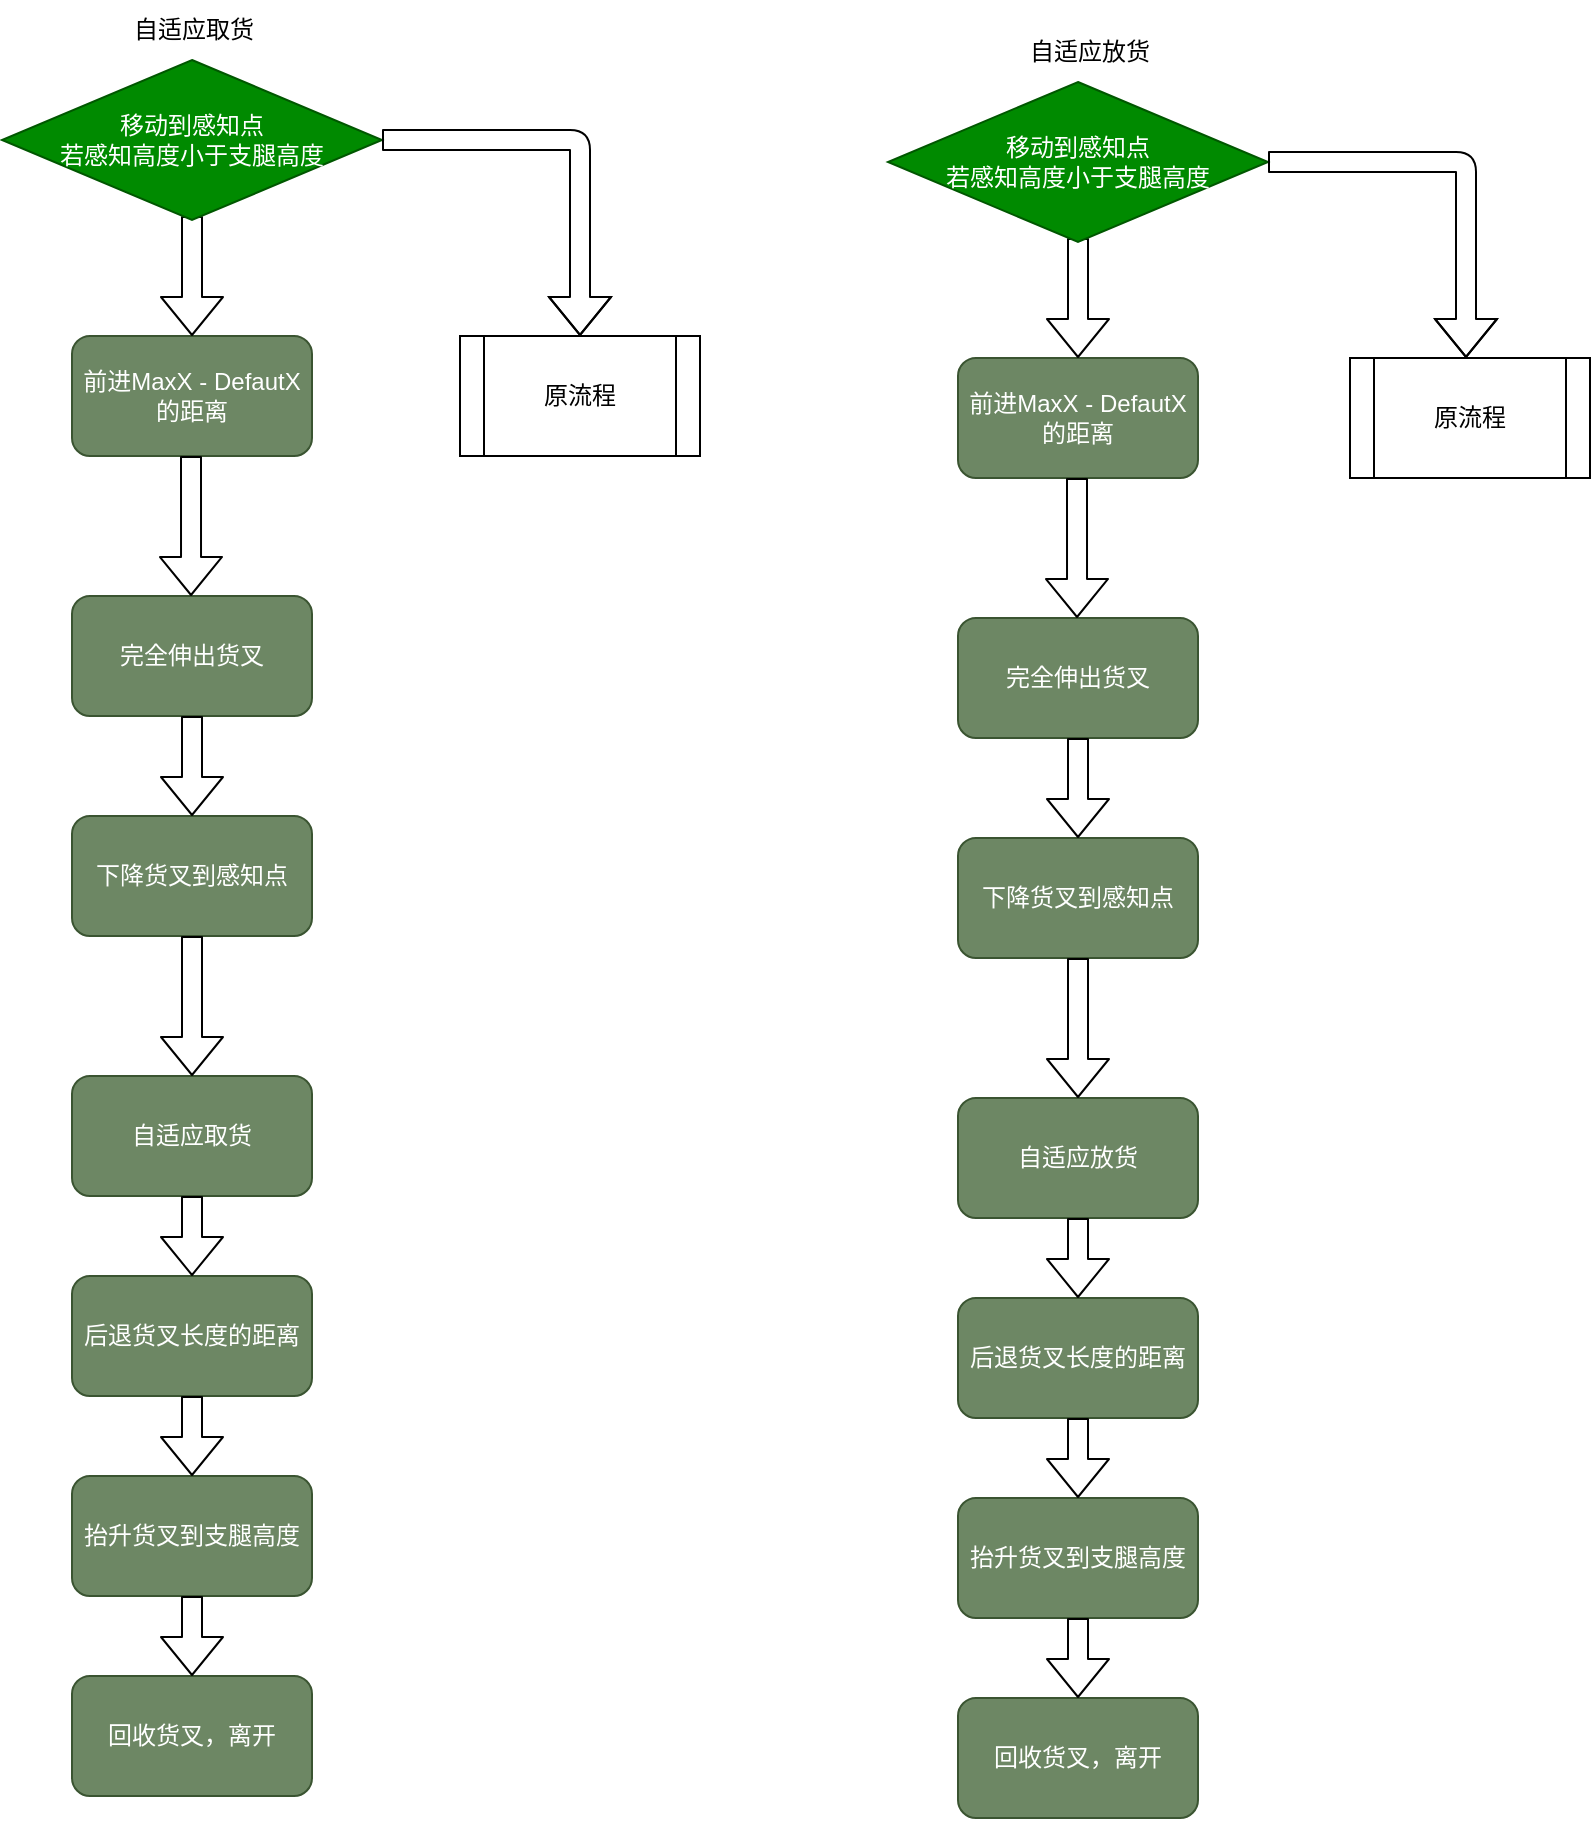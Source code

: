 <mxfile>
    <diagram id="pApZnpiKln3CdKArK_Ym" name="取货">
        <mxGraphModel dx="925" dy="615" grid="0" gridSize="10" guides="1" tooltips="1" connect="1" arrows="1" fold="1" page="1" pageScale="1" pageWidth="827" pageHeight="1169" background="none" math="0" shadow="0">
            <root>
                <mxCell id="0"/>
                <mxCell id="1" parent="0"/>
                <mxCell id="3" value="前进MaxX - DefautX的距离" style="rounded=1;whiteSpace=wrap;html=1;fillColor=#6d8764;fontColor=#ffffff;strokeColor=#3A5431;" parent="1" vertex="1">
                    <mxGeometry x="61" y="335" width="120" height="60" as="geometry"/>
                </mxCell>
                <mxCell id="4" value="完全伸出货叉" style="rounded=1;whiteSpace=wrap;html=1;fillColor=#6d8764;fontColor=#ffffff;strokeColor=#3A5431;" parent="1" vertex="1">
                    <mxGeometry x="61" y="465" width="120" height="60" as="geometry"/>
                </mxCell>
                <mxCell id="5" value="下降货叉到感知点" style="rounded=1;whiteSpace=wrap;html=1;fillColor=#6d8764;fontColor=#ffffff;strokeColor=#3A5431;" parent="1" vertex="1">
                    <mxGeometry x="61" y="575" width="120" height="60" as="geometry"/>
                </mxCell>
                <mxCell id="6" value="自适应取货" style="rounded=1;whiteSpace=wrap;html=1;fillColor=#6d8764;fontColor=#ffffff;strokeColor=#3A5431;" parent="1" vertex="1">
                    <mxGeometry x="61" y="705" width="120" height="60" as="geometry"/>
                </mxCell>
                <mxCell id="7" value="后退货叉长度的距离" style="rounded=1;whiteSpace=wrap;html=1;fillColor=#6d8764;fontColor=#ffffff;strokeColor=#3A5431;" parent="1" vertex="1">
                    <mxGeometry x="61" y="805" width="120" height="60" as="geometry"/>
                </mxCell>
                <mxCell id="8" value="抬升货叉到支腿高度" style="rounded=1;whiteSpace=wrap;html=1;fillColor=#6d8764;fontColor=#ffffff;strokeColor=#3A5431;" parent="1" vertex="1">
                    <mxGeometry x="61" y="905" width="120" height="60" as="geometry"/>
                </mxCell>
                <mxCell id="9" value="回收货叉，离开" style="rounded=1;whiteSpace=wrap;html=1;fillColor=#6d8764;fontColor=#ffffff;strokeColor=#3A5431;" parent="1" vertex="1">
                    <mxGeometry x="61" y="1005" width="120" height="60" as="geometry"/>
                </mxCell>
                <mxCell id="10" value="" style="shape=flexArrow;endArrow=classic;html=1;exitX=0.5;exitY=1;exitDx=0;exitDy=0;entryX=0.5;entryY=0;entryDx=0;entryDy=0;strokeColor=#000000;" parent="1" target="3" edge="1">
                    <mxGeometry width="50" height="50" relative="1" as="geometry">
                        <mxPoint x="121" y="275" as="sourcePoint"/>
                        <mxPoint x="231" y="425" as="targetPoint"/>
                    </mxGeometry>
                </mxCell>
                <mxCell id="13" value="" style="shape=flexArrow;endArrow=classic;html=1;exitX=0.5;exitY=1;exitDx=0;exitDy=0;entryX=0.496;entryY=0;entryDx=0;entryDy=0;entryPerimeter=0;fillColor=none;strokeColor=#000000;" parent="1" target="4" edge="1">
                    <mxGeometry width="50" height="50" relative="1" as="geometry">
                        <mxPoint x="120.5" y="395" as="sourcePoint"/>
                        <mxPoint x="120.5" y="455" as="targetPoint"/>
                    </mxGeometry>
                </mxCell>
                <mxCell id="15" value="" style="shape=flexArrow;endArrow=classic;html=1;exitX=0.5;exitY=1;exitDx=0;exitDy=0;entryX=0.5;entryY=0;entryDx=0;entryDy=0;fillColor=none;strokeColor=#000000;" parent="1" source="4" target="5" edge="1">
                    <mxGeometry width="50" height="50" relative="1" as="geometry">
                        <mxPoint x="181" y="475" as="sourcePoint"/>
                        <mxPoint x="231" y="425" as="targetPoint"/>
                    </mxGeometry>
                </mxCell>
                <mxCell id="16" value="" style="shape=flexArrow;endArrow=classic;html=1;exitX=0.5;exitY=1;exitDx=0;exitDy=0;entryX=0.5;entryY=0;entryDx=0;entryDy=0;fillColor=none;strokeColor=#000000;" parent="1" source="5" target="6" edge="1">
                    <mxGeometry width="50" height="50" relative="1" as="geometry">
                        <mxPoint x="181" y="475" as="sourcePoint"/>
                        <mxPoint x="231" y="425" as="targetPoint"/>
                    </mxGeometry>
                </mxCell>
                <mxCell id="21" value="前进MaxX - DefautX的距离" style="rounded=1;whiteSpace=wrap;html=1;fillColor=#6d8764;strokeColor=#3A5431;fontColor=#ffffff;" parent="1" vertex="1">
                    <mxGeometry x="504" y="346" width="120" height="60" as="geometry"/>
                </mxCell>
                <mxCell id="22" value="完全伸出货叉" style="rounded=1;whiteSpace=wrap;html=1;fillColor=#6d8764;strokeColor=#3A5431;fontColor=#ffffff;" parent="1" vertex="1">
                    <mxGeometry x="504" y="476" width="120" height="60" as="geometry"/>
                </mxCell>
                <mxCell id="23" value="下降货叉到感知点" style="rounded=1;whiteSpace=wrap;html=1;fillColor=#6d8764;strokeColor=#3A5431;fontColor=#ffffff;" parent="1" vertex="1">
                    <mxGeometry x="504" y="586" width="120" height="60" as="geometry"/>
                </mxCell>
                <mxCell id="24" value="自适应放货" style="rounded=1;whiteSpace=wrap;html=1;fillColor=#6d8764;strokeColor=#3A5431;fontColor=#ffffff;" parent="1" vertex="1">
                    <mxGeometry x="504" y="716" width="120" height="60" as="geometry"/>
                </mxCell>
                <mxCell id="25" value="后退货叉长度的距离" style="rounded=1;whiteSpace=wrap;html=1;fillColor=#6d8764;strokeColor=#3A5431;fontColor=#ffffff;" parent="1" vertex="1">
                    <mxGeometry x="504" y="816" width="120" height="60" as="geometry"/>
                </mxCell>
                <mxCell id="26" value="抬升货叉到支腿高度" style="rounded=1;whiteSpace=wrap;html=1;fillColor=#6d8764;strokeColor=#3A5431;fontColor=#ffffff;" parent="1" vertex="1">
                    <mxGeometry x="504" y="916" width="120" height="60" as="geometry"/>
                </mxCell>
                <mxCell id="27" value="回收货叉，离开" style="rounded=1;whiteSpace=wrap;html=1;fillColor=#6d8764;strokeColor=#3A5431;fontColor=#ffffff;" parent="1" vertex="1">
                    <mxGeometry x="504" y="1016" width="120" height="60" as="geometry"/>
                </mxCell>
                <mxCell id="28" value="" style="shape=flexArrow;endArrow=classic;html=1;exitX=0.5;exitY=1;exitDx=0;exitDy=0;entryX=0.5;entryY=0;entryDx=0;entryDy=0;strokeColor=#000000;" parent="1" target="21" edge="1">
                    <mxGeometry width="50" height="50" relative="1" as="geometry">
                        <mxPoint x="564" y="286" as="sourcePoint"/>
                        <mxPoint x="674" y="436" as="targetPoint"/>
                    </mxGeometry>
                </mxCell>
                <mxCell id="29" value="" style="shape=flexArrow;endArrow=classic;html=1;exitX=0.5;exitY=1;exitDx=0;exitDy=0;entryX=0.496;entryY=0;entryDx=0;entryDy=0;entryPerimeter=0;fillColor=none;strokeColor=#000000;" parent="1" target="22" edge="1">
                    <mxGeometry width="50" height="50" relative="1" as="geometry">
                        <mxPoint x="563.5" y="406" as="sourcePoint"/>
                        <mxPoint x="563.5" y="466" as="targetPoint"/>
                    </mxGeometry>
                </mxCell>
                <mxCell id="30" value="" style="shape=flexArrow;endArrow=classic;html=1;exitX=0.5;exitY=1;exitDx=0;exitDy=0;entryX=0.5;entryY=0;entryDx=0;entryDy=0;fillColor=none;strokeColor=#000000;" parent="1" source="22" target="23" edge="1">
                    <mxGeometry width="50" height="50" relative="1" as="geometry">
                        <mxPoint x="624" y="486" as="sourcePoint"/>
                        <mxPoint x="674" y="436" as="targetPoint"/>
                    </mxGeometry>
                </mxCell>
                <mxCell id="31" value="" style="shape=flexArrow;endArrow=classic;html=1;exitX=0.5;exitY=1;exitDx=0;exitDy=0;entryX=0.5;entryY=0;entryDx=0;entryDy=0;fillColor=none;strokeColor=#000000;" parent="1" source="23" target="24" edge="1">
                    <mxGeometry width="50" height="50" relative="1" as="geometry">
                        <mxPoint x="624" y="486" as="sourcePoint"/>
                        <mxPoint x="674" y="436" as="targetPoint"/>
                    </mxGeometry>
                </mxCell>
                <mxCell id="32" value="" style="shape=flexArrow;endArrow=classic;html=1;exitX=0.5;exitY=1;exitDx=0;exitDy=0;entryX=0.5;entryY=0;entryDx=0;entryDy=0;fillColor=none;strokeColor=#000000;" parent="1" source="24" target="25" edge="1">
                    <mxGeometry width="50" height="50" relative="1" as="geometry">
                        <mxPoint x="624" y="686" as="sourcePoint"/>
                        <mxPoint x="674" y="636" as="targetPoint"/>
                    </mxGeometry>
                </mxCell>
                <mxCell id="35" value="自适应取货" style="text;html=1;strokeColor=none;fillColor=none;align=center;verticalAlign=middle;whiteSpace=wrap;rounded=0;" parent="1" vertex="1">
                    <mxGeometry x="61" y="167" width="122" height="30" as="geometry"/>
                </mxCell>
                <mxCell id="36" value="自适应放货" style="text;html=1;strokeColor=none;fillColor=none;align=center;verticalAlign=middle;whiteSpace=wrap;rounded=0;" parent="1" vertex="1">
                    <mxGeometry x="509" y="178" width="122" height="30" as="geometry"/>
                </mxCell>
                <mxCell id="37" value="&lt;span&gt;移动到感知点&lt;/span&gt;&lt;br&gt;&lt;span&gt;若感知高度小于支腿高度&lt;/span&gt;" style="rhombus;whiteSpace=wrap;html=1;fillColor=#008a00;fontColor=#ffffff;strokeColor=#005700;" parent="1" vertex="1">
                    <mxGeometry x="469" y="208" width="190" height="80" as="geometry"/>
                </mxCell>
                <mxCell id="38" value="原流程" style="shape=process;whiteSpace=wrap;html=1;backgroundOutline=1;fillColor=none;" parent="1" vertex="1">
                    <mxGeometry x="700" y="346" width="120" height="60" as="geometry"/>
                </mxCell>
                <mxCell id="39" value="" style="shape=flexArrow;endArrow=classic;html=1;exitX=1;exitY=0.5;exitDx=0;exitDy=0;entryX=0.5;entryY=0;entryDx=0;entryDy=0;" parent="1" source="37" edge="1">
                    <mxGeometry width="50" height="50" relative="1" as="geometry">
                        <mxPoint x="507" y="430" as="sourcePoint"/>
                        <mxPoint x="758" y="346" as="targetPoint"/>
                        <Array as="points">
                            <mxPoint x="758" y="248"/>
                        </Array>
                    </mxGeometry>
                </mxCell>
                <mxCell id="40" value="&lt;span&gt;移动到感知点&lt;/span&gt;&lt;br&gt;&lt;span&gt;若感知高度小于支腿高度&lt;/span&gt;" style="rhombus;whiteSpace=wrap;html=1;fillColor=#008a00;fontColor=#ffffff;strokeColor=#005700;" parent="1" vertex="1">
                    <mxGeometry x="26" y="197" width="190" height="80" as="geometry"/>
                </mxCell>
                <mxCell id="41" value="原流程" style="shape=process;whiteSpace=wrap;html=1;backgroundOutline=1;fillColor=none;" parent="1" vertex="1">
                    <mxGeometry x="255" y="335" width="120" height="60" as="geometry"/>
                </mxCell>
                <mxCell id="42" value="" style="shape=flexArrow;endArrow=classic;html=1;exitX=1;exitY=0.5;exitDx=0;exitDy=0;entryX=0.5;entryY=0;entryDx=0;entryDy=0;strokeColor=#000000;" parent="1" target="41" edge="1">
                    <mxGeometry width="50" height="50" relative="1" as="geometry">
                        <mxPoint x="216" y="237" as="sourcePoint"/>
                        <mxPoint x="114" y="369" as="targetPoint"/>
                        <Array as="points">
                            <mxPoint x="315" y="237"/>
                        </Array>
                    </mxGeometry>
                </mxCell>
                <mxCell id="58" value="" style="shape=flexArrow;endArrow=classic;html=1;strokeColor=#000000;fillColor=none;exitX=0.5;exitY=1;exitDx=0;exitDy=0;" parent="1" source="6" target="7" edge="1">
                    <mxGeometry width="50" height="50" relative="1" as="geometry">
                        <mxPoint x="83" y="891" as="sourcePoint"/>
                        <mxPoint x="133" y="841" as="targetPoint"/>
                    </mxGeometry>
                </mxCell>
                <mxCell id="59" value="" style="shape=flexArrow;endArrow=classic;html=1;strokeColor=#000000;fillColor=none;entryX=0.5;entryY=0;entryDx=0;entryDy=0;exitX=0.5;exitY=1;exitDx=0;exitDy=0;" parent="1" source="7" target="8" edge="1">
                    <mxGeometry width="50" height="50" relative="1" as="geometry">
                        <mxPoint x="83" y="891" as="sourcePoint"/>
                        <mxPoint x="133" y="841" as="targetPoint"/>
                    </mxGeometry>
                </mxCell>
                <mxCell id="60" value="" style="shape=flexArrow;endArrow=classic;html=1;strokeColor=#000000;fillColor=none;entryX=0.5;entryY=0;entryDx=0;entryDy=0;exitX=0.5;exitY=1;exitDx=0;exitDy=0;" parent="1" source="8" target="9" edge="1">
                    <mxGeometry width="50" height="50" relative="1" as="geometry">
                        <mxPoint x="83" y="891" as="sourcePoint"/>
                        <mxPoint x="133" y="841" as="targetPoint"/>
                    </mxGeometry>
                </mxCell>
                <mxCell id="61" value="" style="shape=flexArrow;endArrow=classic;html=1;strokeColor=#000000;fillColor=none;entryX=0.5;entryY=0;entryDx=0;entryDy=0;exitX=0.5;exitY=1;exitDx=0;exitDy=0;" parent="1" source="25" target="26" edge="1">
                    <mxGeometry width="50" height="50" relative="1" as="geometry">
                        <mxPoint x="434" y="891" as="sourcePoint"/>
                        <mxPoint x="484" y="841" as="targetPoint"/>
                    </mxGeometry>
                </mxCell>
                <mxCell id="62" value="" style="shape=flexArrow;endArrow=classic;html=1;strokeColor=#000000;fillColor=none;entryX=0.5;entryY=0;entryDx=0;entryDy=0;exitX=0.5;exitY=1;exitDx=0;exitDy=0;" parent="1" source="26" target="27" edge="1">
                    <mxGeometry width="50" height="50" relative="1" as="geometry">
                        <mxPoint x="434" y="891" as="sourcePoint"/>
                        <mxPoint x="484" y="841" as="targetPoint"/>
                    </mxGeometry>
                </mxCell>
            </root>
        </mxGraphModel>
    </diagram>
    <diagram id="ku820ItIf7x-VM0We0hF" name="Page-2">
        <mxGraphModel dx="925" dy="615" grid="0" gridSize="10" guides="1" tooltips="1" connect="1" arrows="1" fold="1" page="1" pageScale="1" pageWidth="827" pageHeight="1169" math="0" shadow="0">
            <root>
                <mxCell id="NNRFoDnfmIrTrrqVHMQ9-0"/>
                <mxCell id="NNRFoDnfmIrTrrqVHMQ9-1" parent="NNRFoDnfmIrTrrqVHMQ9-0"/>
                <mxCell id="NNRFoDnfmIrTrrqVHMQ9-3" value="StanBy" style="ellipse;whiteSpace=wrap;html=1;strokeColor=#005700;fillColor=#008a00;fontColor=#ffffff;" parent="NNRFoDnfmIrTrrqVHMQ9-1" vertex="1">
                    <mxGeometry x="180" y="106" width="120" height="80" as="geometry"/>
                </mxCell>
                <mxCell id="NNRFoDnfmIrTrrqVHMQ9-4" value="Auto" style="ellipse;whiteSpace=wrap;html=1;strokeColor=#BD7000;fillColor=#f0a30a;fontColor=#000000;" parent="NNRFoDnfmIrTrrqVHMQ9-1" vertex="1">
                    <mxGeometry x="462" y="110" width="120" height="80" as="geometry"/>
                </mxCell>
                <mxCell id="NNRFoDnfmIrTrrqVHMQ9-5" value="Breakdown" style="ellipse;whiteSpace=wrap;html=1;strokeColor=#A50040;fillColor=#d80073;fontColor=#ffffff;" parent="NNRFoDnfmIrTrrqVHMQ9-1" vertex="1">
                    <mxGeometry x="308" y="294" width="120" height="80" as="geometry"/>
                </mxCell>
                <mxCell id="NNRFoDnfmIrTrrqVHMQ9-6" value="" style="endArrow=classic;html=1;strokeColor=#FFFFFF;fillColor=none;exitX=1;exitY=0.5;exitDx=0;exitDy=0;entryX=0;entryY=0.5;entryDx=0;entryDy=0;" parent="NNRFoDnfmIrTrrqVHMQ9-1" source="NNRFoDnfmIrTrrqVHMQ9-3" target="NNRFoDnfmIrTrrqVHMQ9-4" edge="1">
                    <mxGeometry width="50" height="50" relative="1" as="geometry">
                        <mxPoint x="387" y="341" as="sourcePoint"/>
                        <mxPoint x="437" y="291" as="targetPoint"/>
                    </mxGeometry>
                </mxCell>
                <mxCell id="NNRFoDnfmIrTrrqVHMQ9-7" value="任务数量大于0" style="text;html=1;strokeColor=none;fillColor=none;align=center;verticalAlign=middle;whiteSpace=wrap;rounded=0;" parent="NNRFoDnfmIrTrrqVHMQ9-1" vertex="1">
                    <mxGeometry x="338" y="103" width="60" height="30" as="geometry"/>
                </mxCell>
                <mxCell id="NNRFoDnfmIrTrrqVHMQ9-8" value="" style="endArrow=classic;html=1;strokeColor=#FFFFFF;fillColor=none;entryX=1;entryY=0.628;entryDx=0;entryDy=0;entryPerimeter=0;exitX=0.003;exitY=0.628;exitDx=0;exitDy=0;exitPerimeter=0;" parent="NNRFoDnfmIrTrrqVHMQ9-1" source="NNRFoDnfmIrTrrqVHMQ9-4" target="NNRFoDnfmIrTrrqVHMQ9-3" edge="1">
                    <mxGeometry width="50" height="50" relative="1" as="geometry">
                        <mxPoint x="387" y="334" as="sourcePoint"/>
                        <mxPoint x="437" y="284" as="targetPoint"/>
                    </mxGeometry>
                </mxCell>
                <mxCell id="NNRFoDnfmIrTrrqVHMQ9-10" value="完成任务||取消任务" style="text;html=1;strokeColor=none;fillColor=none;align=center;verticalAlign=middle;whiteSpace=wrap;rounded=0;" parent="NNRFoDnfmIrTrrqVHMQ9-1" vertex="1">
                    <mxGeometry x="338" y="176" width="60" height="30" as="geometry"/>
                </mxCell>
                <mxCell id="NNRFoDnfmIrTrrqVHMQ9-11" value="" style="endArrow=classic;html=1;strokeColor=#FFFFFF;fillColor=none;exitX=0.447;exitY=-0.052;exitDx=0;exitDy=0;exitPerimeter=0;" parent="NNRFoDnfmIrTrrqVHMQ9-1" source="NNRFoDnfmIrTrrqVHMQ9-5" target="NNRFoDnfmIrTrrqVHMQ9-3" edge="1">
                    <mxGeometry width="50" height="50" relative="1" as="geometry">
                        <mxPoint x="354" y="290" as="sourcePoint"/>
                        <mxPoint x="437" y="284" as="targetPoint"/>
                    </mxGeometry>
                </mxCell>
                <mxCell id="NNRFoDnfmIrTrrqVHMQ9-12" value="复位" style="text;html=1;strokeColor=none;fillColor=none;align=center;verticalAlign=middle;whiteSpace=wrap;rounded=0;" parent="NNRFoDnfmIrTrrqVHMQ9-1" vertex="1">
                    <mxGeometry x="284" y="218" width="60" height="30" as="geometry"/>
                </mxCell>
                <mxCell id="NNRFoDnfmIrTrrqVHMQ9-13" value="" style="endArrow=classic;html=1;strokeColor=#FFFFFF;fillColor=none;exitX=0.5;exitY=1;exitDx=0;exitDy=0;" parent="NNRFoDnfmIrTrrqVHMQ9-1" source="NNRFoDnfmIrTrrqVHMQ9-3" target="NNRFoDnfmIrTrrqVHMQ9-5" edge="1">
                    <mxGeometry width="50" height="50" relative="1" as="geometry">
                        <mxPoint x="387" y="334" as="sourcePoint"/>
                        <mxPoint x="437" y="284" as="targetPoint"/>
                    </mxGeometry>
                </mxCell>
                <mxCell id="NNRFoDnfmIrTrrqVHMQ9-14" value="触发异常" style="text;html=1;strokeColor=none;fillColor=none;align=center;verticalAlign=middle;whiteSpace=wrap;rounded=0;" parent="NNRFoDnfmIrTrrqVHMQ9-1" vertex="1">
                    <mxGeometry x="196" y="232" width="60" height="30" as="geometry"/>
                </mxCell>
                <mxCell id="NNRFoDnfmIrTrrqVHMQ9-15" value="" style="endArrow=classic;html=1;strokeColor=#FFFFFF;fillColor=none;exitX=1;exitY=0;exitDx=0;exitDy=0;" parent="NNRFoDnfmIrTrrqVHMQ9-1" source="NNRFoDnfmIrTrrqVHMQ9-5" target="NNRFoDnfmIrTrrqVHMQ9-4" edge="1">
                    <mxGeometry width="50" height="50" relative="1" as="geometry">
                        <mxPoint x="387" y="334" as="sourcePoint"/>
                        <mxPoint x="437" y="284" as="targetPoint"/>
                    </mxGeometry>
                </mxCell>
                <mxCell id="NNRFoDnfmIrTrrqVHMQ9-16" value="复位" style="text;html=1;strokeColor=none;fillColor=none;align=center;verticalAlign=middle;whiteSpace=wrap;rounded=0;" parent="NNRFoDnfmIrTrrqVHMQ9-1" vertex="1">
                    <mxGeometry x="428" y="224" width="60" height="30" as="geometry"/>
                </mxCell>
                <mxCell id="NNRFoDnfmIrTrrqVHMQ9-17" value="" style="endArrow=classic;html=1;strokeColor=#FFFFFF;fillColor=none;exitX=0.423;exitY=1.008;exitDx=0;exitDy=0;exitPerimeter=0;entryX=0.933;entryY=0.268;entryDx=0;entryDy=0;entryPerimeter=0;" parent="NNRFoDnfmIrTrrqVHMQ9-1" source="NNRFoDnfmIrTrrqVHMQ9-4" target="NNRFoDnfmIrTrrqVHMQ9-5" edge="1">
                    <mxGeometry width="50" height="50" relative="1" as="geometry">
                        <mxPoint x="387" y="334" as="sourcePoint"/>
                        <mxPoint x="437" y="284" as="targetPoint"/>
                    </mxGeometry>
                </mxCell>
                <mxCell id="NNRFoDnfmIrTrrqVHMQ9-18" value="自动任务异常" style="text;html=1;strokeColor=none;fillColor=none;align=center;verticalAlign=middle;whiteSpace=wrap;rounded=0;" parent="NNRFoDnfmIrTrrqVHMQ9-1" vertex="1">
                    <mxGeometry x="488" y="248" width="60" height="30" as="geometry"/>
                </mxCell>
            </root>
        </mxGraphModel>
    </diagram>
    <diagram id="wFRyHCIkho5PYtT8i4_f" name="高位防护逻辑">
        <mxGraphModel dx="1088" dy="724" grid="0" gridSize="10" guides="1" tooltips="1" connect="1" arrows="1" fold="1" page="1" pageScale="1" pageWidth="827" pageHeight="1169" math="0" shadow="0">
            <root>
                <mxCell id="GTroSmMW7mxlCaIqo-ob-0"/>
                <mxCell id="GTroSmMW7mxlCaIqo-ob-1" parent="GTroSmMW7mxlCaIqo-ob-0"/>
                <mxCell id="GTroSmMW7mxlCaIqo-ob-5" value="" style="edgeStyle=none;html=1;entryX=0.5;entryY=0;entryDx=0;entryDy=0;" edge="1" parent="GTroSmMW7mxlCaIqo-ob-1" source="GTroSmMW7mxlCaIqo-ob-3" target="GTroSmMW7mxlCaIqo-ob-19">
                    <mxGeometry relative="1" as="geometry">
                        <mxPoint x="535" y="205" as="targetPoint"/>
                        <Array as="points">
                            <mxPoint x="627" y="205"/>
                        </Array>
                    </mxGeometry>
                </mxCell>
                <mxCell id="GTroSmMW7mxlCaIqo-ob-7" value="" style="edgeStyle=none;html=1;" edge="1" parent="GTroSmMW7mxlCaIqo-ob-1" source="GTroSmMW7mxlCaIqo-ob-3" target="GTroSmMW7mxlCaIqo-ob-6">
                    <mxGeometry relative="1" as="geometry"/>
                </mxCell>
                <mxCell id="GTroSmMW7mxlCaIqo-ob-3" value="是否存在[ 高处障碍物.config ]" style="rhombus;whiteSpace=wrap;html=1;fillColor=#f0a30a;fontColor=#000000;strokeColor=#BD7000;" vertex="1" parent="GTroSmMW7mxlCaIqo-ob-1">
                    <mxGeometry x="228" y="165" width="214" height="80" as="geometry"/>
                </mxCell>
                <mxCell id="GTroSmMW7mxlCaIqo-ob-9" value="" style="edgeStyle=none;html=1;" edge="1" parent="GTroSmMW7mxlCaIqo-ob-1" source="GTroSmMW7mxlCaIqo-ob-6" target="GTroSmMW7mxlCaIqo-ob-8">
                    <mxGeometry relative="1" as="geometry"/>
                </mxCell>
                <mxCell id="GTroSmMW7mxlCaIqo-ob-6" value="读取配置" style="rounded=1;whiteSpace=wrap;html=1;fillColor=#008a00;fontColor=#ffffff;strokeColor=#005700;" vertex="1" parent="GTroSmMW7mxlCaIqo-ob-1">
                    <mxGeometry x="275" y="315" width="120" height="60" as="geometry"/>
                </mxCell>
                <mxCell id="GTroSmMW7mxlCaIqo-ob-11" value="" style="edgeStyle=none;html=1;" edge="1" parent="GTroSmMW7mxlCaIqo-ob-1">
                    <mxGeometry relative="1" as="geometry">
                        <mxPoint x="467" y="467" as="sourcePoint"/>
                        <mxPoint x="627" y="467" as="targetPoint"/>
                        <Array as="points">
                            <mxPoint x="619" y="467"/>
                        </Array>
                    </mxGeometry>
                </mxCell>
                <mxCell id="GTroSmMW7mxlCaIqo-ob-13" value="" style="edgeStyle=none;html=1;" edge="1" parent="GTroSmMW7mxlCaIqo-ob-1" source="GTroSmMW7mxlCaIqo-ob-8">
                    <mxGeometry relative="1" as="geometry">
                        <mxPoint x="336.562" y="575.0" as="targetPoint"/>
                    </mxGeometry>
                </mxCell>
                <mxCell id="GTroSmMW7mxlCaIqo-ob-8" value="是否满足配置项配置的条件？&lt;br&gt;（范围，速度等" style="rhombus;whiteSpace=wrap;html=1;fillColor=#f0a30a;fontColor=#000000;strokeColor=#BD7000;" vertex="1" parent="GTroSmMW7mxlCaIqo-ob-1">
                    <mxGeometry x="203" y="418" width="264" height="100" as="geometry"/>
                </mxCell>
                <mxCell id="GTroSmMW7mxlCaIqo-ob-15" value="" style="edgeStyle=none;html=1;" edge="1" parent="GTroSmMW7mxlCaIqo-ob-1" source="GTroSmMW7mxlCaIqo-ob-14" target="GTroSmMW7mxlCaIqo-ob-3">
                    <mxGeometry relative="1" as="geometry"/>
                </mxCell>
                <mxCell id="GTroSmMW7mxlCaIqo-ob-14" value="自动状态" style="rounded=1;whiteSpace=wrap;html=1;fillColor=#008a00;fontColor=#ffffff;strokeColor=#005700;" vertex="1" parent="GTroSmMW7mxlCaIqo-ob-1">
                    <mxGeometry x="275" y="61" width="120" height="60" as="geometry"/>
                </mxCell>
                <mxCell id="GTroSmMW7mxlCaIqo-ob-16" value="触发停车报警" style="rounded=1;whiteSpace=wrap;html=1;fillColor=#60a917;fontColor=#ffffff;strokeColor=#2D7600;" vertex="1" parent="GTroSmMW7mxlCaIqo-ob-1">
                    <mxGeometry x="277" y="720" width="120" height="60" as="geometry"/>
                </mxCell>
                <mxCell id="GTroSmMW7mxlCaIqo-ob-18" value="" style="edgeStyle=none;html=1;" edge="1" parent="GTroSmMW7mxlCaIqo-ob-1" source="GTroSmMW7mxlCaIqo-ob-17" target="GTroSmMW7mxlCaIqo-ob-16">
                    <mxGeometry relative="1" as="geometry"/>
                </mxCell>
                <mxCell id="GTroSmMW7mxlCaIqo-ob-20" value="" style="edgeStyle=none;html=1;" edge="1" parent="GTroSmMW7mxlCaIqo-ob-1" source="GTroSmMW7mxlCaIqo-ob-17" target="GTroSmMW7mxlCaIqo-ob-19">
                    <mxGeometry relative="1" as="geometry"/>
                </mxCell>
                <mxCell id="GTroSmMW7mxlCaIqo-ob-17" value="是否收到下位机上传的&lt;br&gt;高处障碍信号" style="rhombus;whiteSpace=wrap;html=1;fillColor=#f0a30a;fontColor=#000000;strokeColor=#BD7000;" vertex="1" parent="GTroSmMW7mxlCaIqo-ob-1">
                    <mxGeometry x="230" y="573" width="214" height="80" as="geometry"/>
                </mxCell>
                <mxCell id="GTroSmMW7mxlCaIqo-ob-19" value="无防护" style="rounded=1;whiteSpace=wrap;html=1;fillColor=#647687;fontColor=#ffffff;strokeColor=#314354;" vertex="1" parent="GTroSmMW7mxlCaIqo-ob-1">
                    <mxGeometry x="567" y="583" width="120" height="60" as="geometry"/>
                </mxCell>
            </root>
        </mxGraphModel>
    </diagram>
</mxfile>